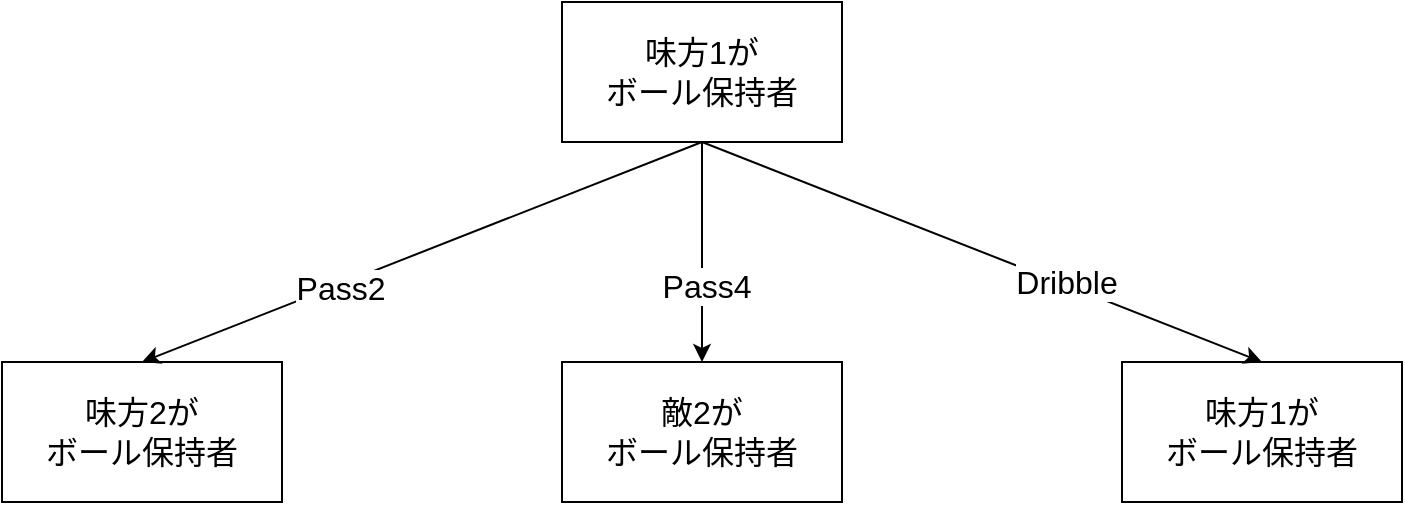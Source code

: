 <mxfile version="20.5.1" type="github">
  <diagram id="ZhyXs2sG57gM73b3agKA" name="ページ1">
    <mxGraphModel dx="1422" dy="786" grid="1" gridSize="10" guides="1" tooltips="1" connect="1" arrows="1" fold="1" page="1" pageScale="1" pageWidth="827" pageHeight="1169" math="0" shadow="0">
      <root>
        <mxCell id="0" />
        <mxCell id="1" parent="0" />
        <mxCell id="LrvvoULdtSDVL5VCerUx-2" value="&lt;font style=&quot;font-size: 16px;&quot;&gt;味方1が&lt;br&gt;ボール保持者&lt;/font&gt;" style="rounded=0;whiteSpace=wrap;html=1;" vertex="1" parent="1">
          <mxGeometry x="344" y="250" width="140" height="70" as="geometry" />
        </mxCell>
        <mxCell id="LrvvoULdtSDVL5VCerUx-3" value="&lt;font style=&quot;font-size: 16px;&quot;&gt;味方1が&lt;br&gt;ボール保持者&lt;/font&gt;" style="rounded=0;whiteSpace=wrap;html=1;" vertex="1" parent="1">
          <mxGeometry x="624" y="430" width="140" height="70" as="geometry" />
        </mxCell>
        <mxCell id="LrvvoULdtSDVL5VCerUx-4" value="&lt;font style=&quot;font-size: 16px;&quot;&gt;敵2が&lt;br&gt;ボール保持者&lt;/font&gt;" style="rounded=0;whiteSpace=wrap;html=1;" vertex="1" parent="1">
          <mxGeometry x="344" y="430" width="140" height="70" as="geometry" />
        </mxCell>
        <mxCell id="LrvvoULdtSDVL5VCerUx-5" value="&lt;font style=&quot;font-size: 16px;&quot;&gt;味方2が&lt;br&gt;ボール保持者&lt;/font&gt;" style="rounded=0;whiteSpace=wrap;html=1;" vertex="1" parent="1">
          <mxGeometry x="64" y="430" width="140" height="70" as="geometry" />
        </mxCell>
        <mxCell id="LrvvoULdtSDVL5VCerUx-8" value="" style="endArrow=classic;html=1;rounded=0;fontSize=16;exitX=0.5;exitY=1;exitDx=0;exitDy=0;entryX=0.5;entryY=0;entryDx=0;entryDy=0;" edge="1" parent="1" source="LrvvoULdtSDVL5VCerUx-2" target="LrvvoULdtSDVL5VCerUx-5">
          <mxGeometry width="50" height="50" relative="1" as="geometry">
            <mxPoint x="324" y="380" as="sourcePoint" />
            <mxPoint x="374" y="330" as="targetPoint" />
          </mxGeometry>
        </mxCell>
        <mxCell id="LrvvoULdtSDVL5VCerUx-9" value="Pass2" style="edgeLabel;html=1;align=center;verticalAlign=middle;resizable=0;points=[];fontSize=16;" vertex="1" connectable="0" parent="LrvvoULdtSDVL5VCerUx-8">
          <mxGeometry x="0.297" y="2" relative="1" as="geometry">
            <mxPoint as="offset" />
          </mxGeometry>
        </mxCell>
        <mxCell id="LrvvoULdtSDVL5VCerUx-10" value="" style="endArrow=classic;html=1;rounded=0;fontSize=16;exitX=0.5;exitY=1;exitDx=0;exitDy=0;entryX=0.5;entryY=0;entryDx=0;entryDy=0;" edge="1" parent="1" source="LrvvoULdtSDVL5VCerUx-2" target="LrvvoULdtSDVL5VCerUx-4">
          <mxGeometry width="50" height="50" relative="1" as="geometry">
            <mxPoint x="424" y="330" as="sourcePoint" />
            <mxPoint x="144" y="440" as="targetPoint" />
          </mxGeometry>
        </mxCell>
        <mxCell id="LrvvoULdtSDVL5VCerUx-11" value="Pass4" style="edgeLabel;html=1;align=center;verticalAlign=middle;resizable=0;points=[];fontSize=16;" vertex="1" connectable="0" parent="LrvvoULdtSDVL5VCerUx-10">
          <mxGeometry x="0.297" y="2" relative="1" as="geometry">
            <mxPoint as="offset" />
          </mxGeometry>
        </mxCell>
        <mxCell id="LrvvoULdtSDVL5VCerUx-12" value="" style="endArrow=classic;html=1;rounded=0;fontSize=16;entryX=0.5;entryY=0;entryDx=0;entryDy=0;" edge="1" parent="1" target="LrvvoULdtSDVL5VCerUx-3">
          <mxGeometry width="50" height="50" relative="1" as="geometry">
            <mxPoint x="414" y="320" as="sourcePoint" />
            <mxPoint x="154" y="450" as="targetPoint" />
          </mxGeometry>
        </mxCell>
        <mxCell id="LrvvoULdtSDVL5VCerUx-13" value="Dribble" style="edgeLabel;html=1;align=center;verticalAlign=middle;resizable=0;points=[];fontSize=16;" vertex="1" connectable="0" parent="LrvvoULdtSDVL5VCerUx-12">
          <mxGeometry x="0.297" y="2" relative="1" as="geometry">
            <mxPoint as="offset" />
          </mxGeometry>
        </mxCell>
      </root>
    </mxGraphModel>
  </diagram>
</mxfile>
